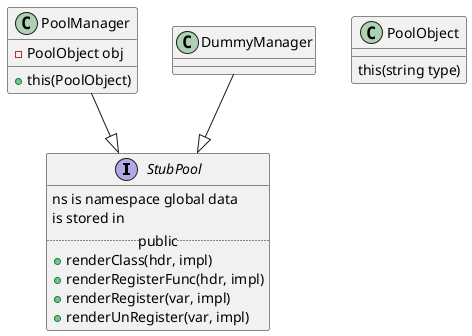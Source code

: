 @startuml

interface StubPool {
ns is namespace global data
is stored in
..public..
    + renderClass(hdr, impl)
    + renderRegisterFunc(hdr, impl)
    + renderRegister(var, impl)
    + renderUnRegister(var, impl)
}

class PoolObject {
    this(string type)
}

class PoolManager {
    + this(PoolObject)
    - PoolObject obj
}
PoolManager --|> StubPool

class DummyManager
DummyManager --|> StubPool

@enduml
